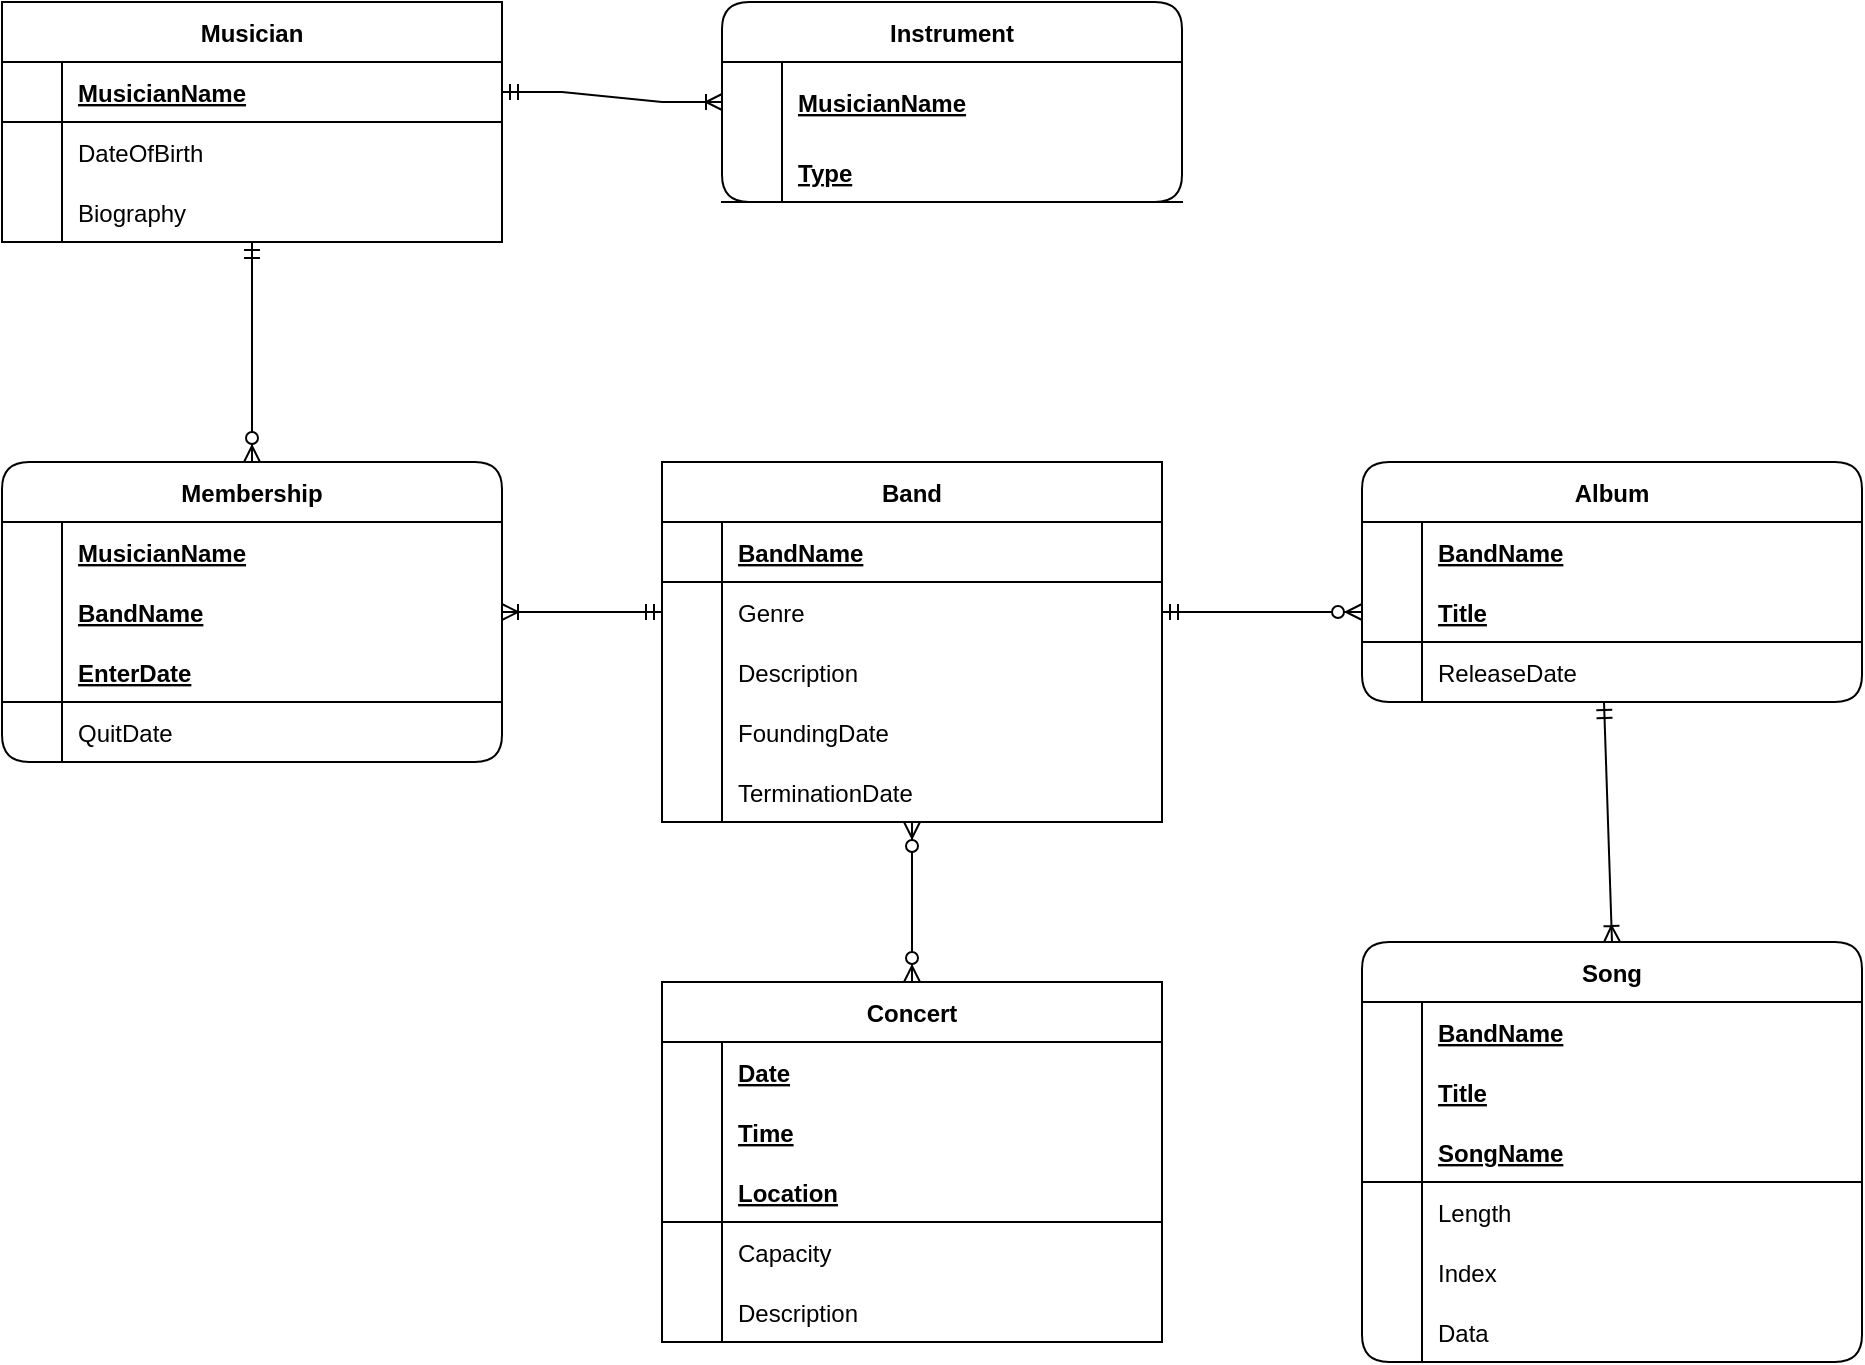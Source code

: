 <mxfile version="20.0.3" type="device"><diagram id="R2lEEEUBdFMjLlhIrx00" name="Page-1"><mxGraphModel dx="1422" dy="794" grid="1" gridSize="10" guides="1" tooltips="1" connect="1" arrows="1" fold="1" page="1" pageScale="1" pageWidth="850" pageHeight="1100" math="0" shadow="0" extFonts="Permanent Marker^https://fonts.googleapis.com/css?family=Permanent+Marker"><root><mxCell id="0"/><mxCell id="1" parent="0"/><mxCell id="C-vyLk0tnHw3VtMMgP7b-2" value="Instrument" style="shape=table;startSize=30;container=1;collapsible=1;childLayout=tableLayout;fixedRows=1;rowLines=0;fontStyle=1;align=center;resizeLast=1;rounded=1;" parent="1" vertex="1"><mxGeometry x="480" y="120" width="230" height="100" as="geometry"/></mxCell><mxCell id="hMFvulnl0Orp4dNwQK6t-11" value="" style="shape=partialRectangle;collapsible=0;dropTarget=0;pointerEvents=0;fillColor=none;points=[[0,0.5],[1,0.5]];portConstraint=eastwest;top=0;left=0;right=0;bottom=0;" parent="C-vyLk0tnHw3VtMMgP7b-2" vertex="1"><mxGeometry y="30" width="230" height="40" as="geometry"/></mxCell><mxCell id="hMFvulnl0Orp4dNwQK6t-12" value="" style="shape=partialRectangle;overflow=hidden;connectable=0;fillColor=none;top=0;left=0;bottom=0;right=0;fontStyle=1;" parent="hMFvulnl0Orp4dNwQK6t-11" vertex="1"><mxGeometry width="30" height="40" as="geometry"><mxRectangle width="30" height="40" as="alternateBounds"/></mxGeometry></mxCell><mxCell id="hMFvulnl0Orp4dNwQK6t-13" value="MusicianName" style="shape=partialRectangle;overflow=hidden;connectable=0;fillColor=none;top=0;left=0;bottom=0;right=0;align=left;spacingLeft=6;fontStyle=5;" parent="hMFvulnl0Orp4dNwQK6t-11" vertex="1"><mxGeometry x="30" width="200" height="40" as="geometry"><mxRectangle width="200" height="40" as="alternateBounds"/></mxGeometry></mxCell><mxCell id="hMFvulnl0Orp4dNwQK6t-18" value="" style="shape=partialRectangle;collapsible=0;dropTarget=0;pointerEvents=0;fillColor=none;points=[[0,0.5],[1,0.5]];portConstraint=eastwest;top=0;left=0;right=0;bottom=1;" parent="C-vyLk0tnHw3VtMMgP7b-2" vertex="1"><mxGeometry y="70" width="230" height="30" as="geometry"/></mxCell><mxCell id="hMFvulnl0Orp4dNwQK6t-19" value="" style="shape=partialRectangle;overflow=hidden;connectable=0;fillColor=none;top=0;left=0;bottom=0;right=0;fontStyle=1;" parent="hMFvulnl0Orp4dNwQK6t-18" vertex="1"><mxGeometry width="30" height="30" as="geometry"><mxRectangle width="30" height="30" as="alternateBounds"/></mxGeometry></mxCell><mxCell id="hMFvulnl0Orp4dNwQK6t-20" value="Type" style="shape=partialRectangle;overflow=hidden;connectable=0;fillColor=none;top=0;left=0;bottom=0;right=0;align=left;spacingLeft=6;fontStyle=5;" parent="hMFvulnl0Orp4dNwQK6t-18" vertex="1"><mxGeometry x="30" width="200" height="30" as="geometry"><mxRectangle width="200" height="30" as="alternateBounds"/></mxGeometry></mxCell><mxCell id="C-vyLk0tnHw3VtMMgP7b-13" value="Membership" style="shape=table;startSize=30;container=1;collapsible=1;childLayout=tableLayout;fixedRows=1;rowLines=0;fontStyle=1;align=center;resizeLast=1;rounded=1;" parent="1" vertex="1"><mxGeometry x="120" y="350" width="250" height="150" as="geometry"/></mxCell><mxCell id="C-vyLk0tnHw3VtMMgP7b-14" value="" style="shape=partialRectangle;collapsible=0;dropTarget=0;pointerEvents=0;fillColor=none;points=[[0,0.5],[1,0.5]];portConstraint=eastwest;top=0;left=0;right=0;bottom=0;" parent="C-vyLk0tnHw3VtMMgP7b-13" vertex="1"><mxGeometry y="30" width="250" height="30" as="geometry"/></mxCell><mxCell id="C-vyLk0tnHw3VtMMgP7b-15" value="" style="shape=partialRectangle;overflow=hidden;connectable=0;fillColor=none;top=0;left=0;bottom=0;right=0;fontStyle=1;" parent="C-vyLk0tnHw3VtMMgP7b-14" vertex="1"><mxGeometry width="30" height="30" as="geometry"><mxRectangle width="30" height="30" as="alternateBounds"/></mxGeometry></mxCell><mxCell id="C-vyLk0tnHw3VtMMgP7b-16" value="MusicianName" style="shape=partialRectangle;overflow=hidden;connectable=0;fillColor=none;top=0;left=0;bottom=0;right=0;align=left;spacingLeft=6;fontStyle=5;" parent="C-vyLk0tnHw3VtMMgP7b-14" vertex="1"><mxGeometry x="30" width="220" height="30" as="geometry"><mxRectangle width="220" height="30" as="alternateBounds"/></mxGeometry></mxCell><mxCell id="hMFvulnl0Orp4dNwQK6t-25" value="" style="shape=partialRectangle;collapsible=0;dropTarget=0;pointerEvents=0;fillColor=none;points=[[0,0.5],[1,0.5]];portConstraint=eastwest;top=0;left=0;right=0;bottom=0;" parent="C-vyLk0tnHw3VtMMgP7b-13" vertex="1"><mxGeometry y="60" width="250" height="30" as="geometry"/></mxCell><mxCell id="hMFvulnl0Orp4dNwQK6t-26" value="" style="shape=partialRectangle;overflow=hidden;connectable=0;fillColor=none;top=0;left=0;bottom=0;right=0;fontStyle=1;" parent="hMFvulnl0Orp4dNwQK6t-25" vertex="1"><mxGeometry width="30" height="30" as="geometry"><mxRectangle width="30" height="30" as="alternateBounds"/></mxGeometry></mxCell><mxCell id="hMFvulnl0Orp4dNwQK6t-27" value="BandName" style="shape=partialRectangle;overflow=hidden;connectable=0;fillColor=none;top=0;left=0;bottom=0;right=0;align=left;spacingLeft=6;fontStyle=5;" parent="hMFvulnl0Orp4dNwQK6t-25" vertex="1"><mxGeometry x="30" width="220" height="30" as="geometry"><mxRectangle width="220" height="30" as="alternateBounds"/></mxGeometry></mxCell><mxCell id="hMFvulnl0Orp4dNwQK6t-22" value="" style="shape=partialRectangle;collapsible=0;dropTarget=0;pointerEvents=0;fillColor=none;points=[[0,0.5],[1,0.5]];portConstraint=eastwest;top=0;left=0;right=0;bottom=1;" parent="C-vyLk0tnHw3VtMMgP7b-13" vertex="1"><mxGeometry y="90" width="250" height="30" as="geometry"/></mxCell><mxCell id="hMFvulnl0Orp4dNwQK6t-23" value="" style="shape=partialRectangle;overflow=hidden;connectable=0;fillColor=none;top=0;left=0;bottom=0;right=0;fontStyle=1;" parent="hMFvulnl0Orp4dNwQK6t-22" vertex="1"><mxGeometry width="30" height="30" as="geometry"><mxRectangle width="30" height="30" as="alternateBounds"/></mxGeometry></mxCell><mxCell id="hMFvulnl0Orp4dNwQK6t-24" value="EnterDate" style="shape=partialRectangle;overflow=hidden;connectable=0;fillColor=none;top=0;left=0;bottom=0;right=0;align=left;spacingLeft=6;fontStyle=5;" parent="hMFvulnl0Orp4dNwQK6t-22" vertex="1"><mxGeometry x="30" width="220" height="30" as="geometry"><mxRectangle width="220" height="30" as="alternateBounds"/></mxGeometry></mxCell><mxCell id="C-vyLk0tnHw3VtMMgP7b-17" value="" style="shape=partialRectangle;collapsible=0;dropTarget=0;pointerEvents=0;fillColor=none;points=[[0,0.5],[1,0.5]];portConstraint=eastwest;top=0;left=0;right=0;bottom=0;" parent="C-vyLk0tnHw3VtMMgP7b-13" vertex="1"><mxGeometry y="120" width="250" height="30" as="geometry"/></mxCell><mxCell id="C-vyLk0tnHw3VtMMgP7b-18" value="" style="shape=partialRectangle;overflow=hidden;connectable=0;fillColor=none;top=0;left=0;bottom=0;right=0;" parent="C-vyLk0tnHw3VtMMgP7b-17" vertex="1"><mxGeometry width="30" height="30" as="geometry"><mxRectangle width="30" height="30" as="alternateBounds"/></mxGeometry></mxCell><mxCell id="C-vyLk0tnHw3VtMMgP7b-19" value="QuitDate" style="shape=partialRectangle;overflow=hidden;connectable=0;fillColor=none;top=0;left=0;bottom=0;right=0;align=left;spacingLeft=6;" parent="C-vyLk0tnHw3VtMMgP7b-17" vertex="1"><mxGeometry x="30" width="220" height="30" as="geometry"><mxRectangle width="220" height="30" as="alternateBounds"/></mxGeometry></mxCell><mxCell id="C-vyLk0tnHw3VtMMgP7b-23" value="Musician" style="shape=table;startSize=30;container=1;collapsible=1;childLayout=tableLayout;fixedRows=1;rowLines=0;fontStyle=1;align=center;resizeLast=1;" parent="1" vertex="1"><mxGeometry x="120" y="120" width="250" height="120" as="geometry"/></mxCell><mxCell id="C-vyLk0tnHw3VtMMgP7b-24" value="" style="shape=partialRectangle;collapsible=0;dropTarget=0;pointerEvents=0;fillColor=none;points=[[0,0.5],[1,0.5]];portConstraint=eastwest;top=0;left=0;right=0;bottom=1;" parent="C-vyLk0tnHw3VtMMgP7b-23" vertex="1"><mxGeometry y="30" width="250" height="30" as="geometry"/></mxCell><mxCell id="C-vyLk0tnHw3VtMMgP7b-25" value="" style="shape=partialRectangle;overflow=hidden;connectable=0;fillColor=none;top=0;left=0;bottom=0;right=0;fontStyle=1;" parent="C-vyLk0tnHw3VtMMgP7b-24" vertex="1"><mxGeometry width="30" height="30" as="geometry"><mxRectangle width="30" height="30" as="alternateBounds"/></mxGeometry></mxCell><mxCell id="C-vyLk0tnHw3VtMMgP7b-26" value="MusicianName" style="shape=partialRectangle;overflow=hidden;connectable=0;fillColor=none;top=0;left=0;bottom=0;right=0;align=left;spacingLeft=6;fontStyle=5;" parent="C-vyLk0tnHw3VtMMgP7b-24" vertex="1"><mxGeometry x="30" width="220" height="30" as="geometry"><mxRectangle width="220" height="30" as="alternateBounds"/></mxGeometry></mxCell><mxCell id="C-vyLk0tnHw3VtMMgP7b-27" value="" style="shape=partialRectangle;collapsible=0;dropTarget=0;pointerEvents=0;fillColor=none;points=[[0,0.5],[1,0.5]];portConstraint=eastwest;top=0;left=0;right=0;bottom=0;" parent="C-vyLk0tnHw3VtMMgP7b-23" vertex="1"><mxGeometry y="60" width="250" height="30" as="geometry"/></mxCell><mxCell id="C-vyLk0tnHw3VtMMgP7b-28" value="" style="shape=partialRectangle;overflow=hidden;connectable=0;fillColor=none;top=0;left=0;bottom=0;right=0;" parent="C-vyLk0tnHw3VtMMgP7b-27" vertex="1"><mxGeometry width="30" height="30" as="geometry"><mxRectangle width="30" height="30" as="alternateBounds"/></mxGeometry></mxCell><mxCell id="C-vyLk0tnHw3VtMMgP7b-29" value="DateOfBirth" style="shape=partialRectangle;overflow=hidden;connectable=0;fillColor=none;top=0;left=0;bottom=0;right=0;align=left;spacingLeft=6;" parent="C-vyLk0tnHw3VtMMgP7b-27" vertex="1"><mxGeometry x="30" width="220" height="30" as="geometry"><mxRectangle width="220" height="30" as="alternateBounds"/></mxGeometry></mxCell><mxCell id="hMFvulnl0Orp4dNwQK6t-1" value="" style="shape=partialRectangle;collapsible=0;dropTarget=0;pointerEvents=0;fillColor=none;points=[[0,0.5],[1,0.5]];portConstraint=eastwest;top=0;left=0;right=0;bottom=0;" parent="C-vyLk0tnHw3VtMMgP7b-23" vertex="1"><mxGeometry y="90" width="250" height="30" as="geometry"/></mxCell><mxCell id="hMFvulnl0Orp4dNwQK6t-2" value="" style="shape=partialRectangle;overflow=hidden;connectable=0;fillColor=none;top=0;left=0;bottom=0;right=0;" parent="hMFvulnl0Orp4dNwQK6t-1" vertex="1"><mxGeometry width="30" height="30" as="geometry"><mxRectangle width="30" height="30" as="alternateBounds"/></mxGeometry></mxCell><mxCell id="hMFvulnl0Orp4dNwQK6t-3" value="Biography" style="shape=partialRectangle;overflow=hidden;connectable=0;fillColor=none;top=0;left=0;bottom=0;right=0;align=left;spacingLeft=6;" parent="hMFvulnl0Orp4dNwQK6t-1" vertex="1"><mxGeometry x="30" width="220" height="30" as="geometry"><mxRectangle width="220" height="30" as="alternateBounds"/></mxGeometry></mxCell><mxCell id="hMFvulnl0Orp4dNwQK6t-21" value="" style="edgeStyle=entityRelationEdgeStyle;fontSize=12;html=1;endArrow=ERoneToMany;startArrow=ERmandOne;rounded=0;entryX=0;entryY=0.5;entryDx=0;entryDy=0;exitX=1;exitY=0.5;exitDx=0;exitDy=0;" parent="1" source="C-vyLk0tnHw3VtMMgP7b-24" target="hMFvulnl0Orp4dNwQK6t-11" edge="1"><mxGeometry width="100" height="100" relative="1" as="geometry"><mxPoint x="360" y="350" as="sourcePoint"/><mxPoint x="460" y="250" as="targetPoint"/></mxGeometry></mxCell><mxCell id="hMFvulnl0Orp4dNwQK6t-28" value="Band" style="shape=table;startSize=30;container=1;collapsible=1;childLayout=tableLayout;fixedRows=1;rowLines=0;fontStyle=1;align=center;resizeLast=1;" parent="1" vertex="1"><mxGeometry x="450" y="350" width="250" height="180" as="geometry"/></mxCell><mxCell id="hMFvulnl0Orp4dNwQK6t-29" value="" style="shape=partialRectangle;collapsible=0;dropTarget=0;pointerEvents=0;fillColor=none;points=[[0,0.5],[1,0.5]];portConstraint=eastwest;top=0;left=0;right=0;bottom=1;" parent="hMFvulnl0Orp4dNwQK6t-28" vertex="1"><mxGeometry y="30" width="250" height="30" as="geometry"/></mxCell><mxCell id="hMFvulnl0Orp4dNwQK6t-30" value="" style="shape=partialRectangle;overflow=hidden;connectable=0;fillColor=none;top=0;left=0;bottom=0;right=0;fontStyle=1;" parent="hMFvulnl0Orp4dNwQK6t-29" vertex="1"><mxGeometry width="30" height="30" as="geometry"><mxRectangle width="30" height="30" as="alternateBounds"/></mxGeometry></mxCell><mxCell id="hMFvulnl0Orp4dNwQK6t-31" value="BandName" style="shape=partialRectangle;overflow=hidden;connectable=0;fillColor=none;top=0;left=0;bottom=0;right=0;align=left;spacingLeft=6;fontStyle=5;" parent="hMFvulnl0Orp4dNwQK6t-29" vertex="1"><mxGeometry x="30" width="220" height="30" as="geometry"><mxRectangle width="220" height="30" as="alternateBounds"/></mxGeometry></mxCell><mxCell id="hMFvulnl0Orp4dNwQK6t-38" value="" style="shape=partialRectangle;collapsible=0;dropTarget=0;pointerEvents=0;fillColor=none;points=[[0,0.5],[1,0.5]];portConstraint=eastwest;top=0;left=0;right=0;bottom=0;" parent="hMFvulnl0Orp4dNwQK6t-28" vertex="1"><mxGeometry y="60" width="250" height="30" as="geometry"/></mxCell><mxCell id="hMFvulnl0Orp4dNwQK6t-39" value="" style="shape=partialRectangle;overflow=hidden;connectable=0;fillColor=none;top=0;left=0;bottom=0;right=0;" parent="hMFvulnl0Orp4dNwQK6t-38" vertex="1"><mxGeometry width="30" height="30" as="geometry"><mxRectangle width="30" height="30" as="alternateBounds"/></mxGeometry></mxCell><mxCell id="hMFvulnl0Orp4dNwQK6t-40" value="Genre" style="shape=partialRectangle;overflow=hidden;connectable=0;fillColor=none;top=0;left=0;bottom=0;right=0;align=left;spacingLeft=6;" parent="hMFvulnl0Orp4dNwQK6t-38" vertex="1"><mxGeometry x="30" width="220" height="30" as="geometry"><mxRectangle width="220" height="30" as="alternateBounds"/></mxGeometry></mxCell><mxCell id="PQ4qTFATk-oJu7mtaYmG-1" value="" style="shape=partialRectangle;collapsible=0;dropTarget=0;pointerEvents=0;fillColor=none;points=[[0,0.5],[1,0.5]];portConstraint=eastwest;top=0;left=0;right=0;bottom=0;" parent="hMFvulnl0Orp4dNwQK6t-28" vertex="1"><mxGeometry y="90" width="250" height="30" as="geometry"/></mxCell><mxCell id="PQ4qTFATk-oJu7mtaYmG-2" value="" style="shape=partialRectangle;overflow=hidden;connectable=0;fillColor=none;top=0;left=0;bottom=0;right=0;" parent="PQ4qTFATk-oJu7mtaYmG-1" vertex="1"><mxGeometry width="30" height="30" as="geometry"><mxRectangle width="30" height="30" as="alternateBounds"/></mxGeometry></mxCell><mxCell id="PQ4qTFATk-oJu7mtaYmG-3" value="Description" style="shape=partialRectangle;overflow=hidden;connectable=0;fillColor=none;top=0;left=0;bottom=0;right=0;align=left;spacingLeft=6;" parent="PQ4qTFATk-oJu7mtaYmG-1" vertex="1"><mxGeometry x="30" width="220" height="30" as="geometry"><mxRectangle width="220" height="30" as="alternateBounds"/></mxGeometry></mxCell><mxCell id="hMFvulnl0Orp4dNwQK6t-42" value="" style="shape=partialRectangle;collapsible=0;dropTarget=0;pointerEvents=0;fillColor=none;points=[[0,0.5],[1,0.5]];portConstraint=eastwest;top=0;left=0;right=0;bottom=0;" parent="hMFvulnl0Orp4dNwQK6t-28" vertex="1"><mxGeometry y="120" width="250" height="30" as="geometry"/></mxCell><mxCell id="hMFvulnl0Orp4dNwQK6t-43" value="" style="shape=partialRectangle;overflow=hidden;connectable=0;fillColor=none;top=0;left=0;bottom=0;right=0;" parent="hMFvulnl0Orp4dNwQK6t-42" vertex="1"><mxGeometry width="30" height="30" as="geometry"><mxRectangle width="30" height="30" as="alternateBounds"/></mxGeometry></mxCell><mxCell id="hMFvulnl0Orp4dNwQK6t-44" value="FoundingDate" style="shape=partialRectangle;overflow=hidden;connectable=0;fillColor=none;top=0;left=0;bottom=0;right=0;align=left;spacingLeft=6;" parent="hMFvulnl0Orp4dNwQK6t-42" vertex="1"><mxGeometry x="30" width="220" height="30" as="geometry"><mxRectangle width="220" height="30" as="alternateBounds"/></mxGeometry></mxCell><mxCell id="hMFvulnl0Orp4dNwQK6t-45" value="" style="shape=partialRectangle;collapsible=0;dropTarget=0;pointerEvents=0;fillColor=none;points=[[0,0.5],[1,0.5]];portConstraint=eastwest;top=0;left=0;right=0;bottom=0;" parent="hMFvulnl0Orp4dNwQK6t-28" vertex="1"><mxGeometry y="150" width="250" height="30" as="geometry"/></mxCell><mxCell id="hMFvulnl0Orp4dNwQK6t-46" value="" style="shape=partialRectangle;overflow=hidden;connectable=0;fillColor=none;top=0;left=0;bottom=0;right=0;" parent="hMFvulnl0Orp4dNwQK6t-45" vertex="1"><mxGeometry width="30" height="30" as="geometry"><mxRectangle width="30" height="30" as="alternateBounds"/></mxGeometry></mxCell><mxCell id="hMFvulnl0Orp4dNwQK6t-47" value="TerminationDate" style="shape=partialRectangle;overflow=hidden;connectable=0;fillColor=none;top=0;left=0;bottom=0;right=0;align=left;spacingLeft=6;" parent="hMFvulnl0Orp4dNwQK6t-45" vertex="1"><mxGeometry x="30" width="220" height="30" as="geometry"><mxRectangle width="220" height="30" as="alternateBounds"/></mxGeometry></mxCell><mxCell id="hMFvulnl0Orp4dNwQK6t-41" value="" style="fontSize=12;html=1;endArrow=ERzeroToMany;startArrow=ERmandOne;rounded=0;entryX=0.5;entryY=0;entryDx=0;entryDy=0;elbow=vertical;" parent="1" source="hMFvulnl0Orp4dNwQK6t-1" target="C-vyLk0tnHw3VtMMgP7b-13" edge="1"><mxGeometry width="100" height="100" relative="1" as="geometry"><mxPoint x="245" y="272.01" as="sourcePoint"/><mxPoint x="350" y="320" as="targetPoint"/></mxGeometry></mxCell><mxCell id="hMFvulnl0Orp4dNwQK6t-52" value="Album" style="shape=table;startSize=30;container=1;collapsible=1;childLayout=tableLayout;fixedRows=1;rowLines=0;fontStyle=1;align=center;resizeLast=1;rounded=1;" parent="1" vertex="1"><mxGeometry x="800" y="350" width="250" height="120" as="geometry"/></mxCell><mxCell id="hMFvulnl0Orp4dNwQK6t-53" value="" style="shape=partialRectangle;collapsible=0;dropTarget=0;pointerEvents=0;fillColor=none;points=[[0,0.5],[1,0.5]];portConstraint=eastwest;top=0;left=0;right=0;bottom=0;" parent="hMFvulnl0Orp4dNwQK6t-52" vertex="1"><mxGeometry y="30" width="250" height="30" as="geometry"/></mxCell><mxCell id="hMFvulnl0Orp4dNwQK6t-54" value="" style="shape=partialRectangle;overflow=hidden;connectable=0;fillColor=none;top=0;left=0;bottom=0;right=0;fontStyle=1;" parent="hMFvulnl0Orp4dNwQK6t-53" vertex="1"><mxGeometry width="30" height="30" as="geometry"><mxRectangle width="30" height="30" as="alternateBounds"/></mxGeometry></mxCell><mxCell id="hMFvulnl0Orp4dNwQK6t-55" value="BandName" style="shape=partialRectangle;overflow=hidden;connectable=0;fillColor=none;top=0;left=0;bottom=0;right=0;align=left;spacingLeft=6;fontStyle=5;" parent="hMFvulnl0Orp4dNwQK6t-53" vertex="1"><mxGeometry x="30" width="220" height="30" as="geometry"><mxRectangle width="220" height="30" as="alternateBounds"/></mxGeometry></mxCell><mxCell id="hMFvulnl0Orp4dNwQK6t-68" value="" style="shape=partialRectangle;collapsible=0;dropTarget=0;pointerEvents=0;fillColor=none;points=[[0,0.5],[1,0.5]];portConstraint=eastwest;top=0;left=0;right=0;bottom=1;" parent="hMFvulnl0Orp4dNwQK6t-52" vertex="1"><mxGeometry y="60" width="250" height="30" as="geometry"/></mxCell><mxCell id="hMFvulnl0Orp4dNwQK6t-69" value="" style="shape=partialRectangle;overflow=hidden;connectable=0;fillColor=none;top=0;left=0;bottom=0;right=0;fontStyle=1;" parent="hMFvulnl0Orp4dNwQK6t-68" vertex="1"><mxGeometry width="30" height="30" as="geometry"><mxRectangle width="30" height="30" as="alternateBounds"/></mxGeometry></mxCell><mxCell id="hMFvulnl0Orp4dNwQK6t-70" value="Title" style="shape=partialRectangle;overflow=hidden;connectable=0;fillColor=none;top=0;left=0;bottom=0;right=0;align=left;spacingLeft=6;fontStyle=5;" parent="hMFvulnl0Orp4dNwQK6t-68" vertex="1"><mxGeometry x="30" width="220" height="30" as="geometry"><mxRectangle width="220" height="30" as="alternateBounds"/></mxGeometry></mxCell><mxCell id="hMFvulnl0Orp4dNwQK6t-56" value="" style="shape=partialRectangle;collapsible=0;dropTarget=0;pointerEvents=0;fillColor=none;points=[[0,0.5],[1,0.5]];portConstraint=eastwest;top=0;left=0;right=0;bottom=0;" parent="hMFvulnl0Orp4dNwQK6t-52" vertex="1"><mxGeometry y="90" width="250" height="30" as="geometry"/></mxCell><mxCell id="hMFvulnl0Orp4dNwQK6t-57" value="" style="shape=partialRectangle;overflow=hidden;connectable=0;fillColor=none;top=0;left=0;bottom=0;right=0;" parent="hMFvulnl0Orp4dNwQK6t-56" vertex="1"><mxGeometry width="30" height="30" as="geometry"><mxRectangle width="30" height="30" as="alternateBounds"/></mxGeometry></mxCell><mxCell id="hMFvulnl0Orp4dNwQK6t-58" value="ReleaseDate" style="shape=partialRectangle;overflow=hidden;connectable=0;fillColor=none;top=0;left=0;bottom=0;right=0;align=left;spacingLeft=6;" parent="hMFvulnl0Orp4dNwQK6t-56" vertex="1"><mxGeometry x="30" width="220" height="30" as="geometry"><mxRectangle width="220" height="30" as="alternateBounds"/></mxGeometry></mxCell><mxCell id="hMFvulnl0Orp4dNwQK6t-71" value="" style="fontSize=12;html=1;endArrow=ERzeroToMany;startArrow=ERmandOne;rounded=0;exitX=1;exitY=0.5;exitDx=0;exitDy=0;entryX=0;entryY=0.5;entryDx=0;entryDy=0;elbow=vertical;edgeStyle=entityRelationEdgeStyle;" parent="1" source="hMFvulnl0Orp4dNwQK6t-38" target="hMFvulnl0Orp4dNwQK6t-68" edge="1"><mxGeometry width="100" height="100" relative="1" as="geometry"><mxPoint x="790" y="500" as="sourcePoint"/><mxPoint x="710" y="500" as="targetPoint"/></mxGeometry></mxCell><mxCell id="hMFvulnl0Orp4dNwQK6t-72" value="Song" style="shape=table;startSize=30;container=1;collapsible=1;childLayout=tableLayout;fixedRows=1;rowLines=0;fontStyle=1;align=center;resizeLast=1;rounded=1;" parent="1" vertex="1"><mxGeometry x="800" y="590" width="250" height="210" as="geometry"/></mxCell><mxCell id="hMFvulnl0Orp4dNwQK6t-73" value="" style="shape=partialRectangle;collapsible=0;dropTarget=0;pointerEvents=0;fillColor=none;points=[[0,0.5],[1,0.5]];portConstraint=eastwest;top=0;left=0;right=0;bottom=0;" parent="hMFvulnl0Orp4dNwQK6t-72" vertex="1"><mxGeometry y="30" width="250" height="30" as="geometry"/></mxCell><mxCell id="hMFvulnl0Orp4dNwQK6t-74" value="" style="shape=partialRectangle;overflow=hidden;connectable=0;fillColor=none;top=0;left=0;bottom=0;right=0;fontStyle=1;" parent="hMFvulnl0Orp4dNwQK6t-73" vertex="1"><mxGeometry width="30" height="30" as="geometry"><mxRectangle width="30" height="30" as="alternateBounds"/></mxGeometry></mxCell><mxCell id="hMFvulnl0Orp4dNwQK6t-75" value="BandName" style="shape=partialRectangle;overflow=hidden;connectable=0;fillColor=none;top=0;left=0;bottom=0;right=0;align=left;spacingLeft=6;fontStyle=5;" parent="hMFvulnl0Orp4dNwQK6t-73" vertex="1"><mxGeometry x="30" width="220" height="30" as="geometry"><mxRectangle width="220" height="30" as="alternateBounds"/></mxGeometry></mxCell><mxCell id="hMFvulnl0Orp4dNwQK6t-76" value="" style="shape=partialRectangle;collapsible=0;dropTarget=0;pointerEvents=0;fillColor=none;points=[[0,0.5],[1,0.5]];portConstraint=eastwest;top=0;left=0;right=0;bottom=0;" parent="hMFvulnl0Orp4dNwQK6t-72" vertex="1"><mxGeometry y="60" width="250" height="30" as="geometry"/></mxCell><mxCell id="hMFvulnl0Orp4dNwQK6t-77" value="" style="shape=partialRectangle;overflow=hidden;connectable=0;fillColor=none;top=0;left=0;bottom=0;right=0;fontStyle=1;" parent="hMFvulnl0Orp4dNwQK6t-76" vertex="1"><mxGeometry width="30" height="30" as="geometry"><mxRectangle width="30" height="30" as="alternateBounds"/></mxGeometry></mxCell><mxCell id="hMFvulnl0Orp4dNwQK6t-78" value="Title" style="shape=partialRectangle;overflow=hidden;connectable=0;fillColor=none;top=0;left=0;bottom=0;right=0;align=left;spacingLeft=6;fontStyle=5;" parent="hMFvulnl0Orp4dNwQK6t-76" vertex="1"><mxGeometry x="30" width="220" height="30" as="geometry"><mxRectangle width="220" height="30" as="alternateBounds"/></mxGeometry></mxCell><mxCell id="hMFvulnl0Orp4dNwQK6t-85" value="" style="shape=partialRectangle;collapsible=0;dropTarget=0;pointerEvents=0;fillColor=none;points=[[0,0.5],[1,0.5]];portConstraint=eastwest;top=0;left=0;right=0;bottom=1;" parent="hMFvulnl0Orp4dNwQK6t-72" vertex="1"><mxGeometry y="90" width="250" height="30" as="geometry"/></mxCell><mxCell id="hMFvulnl0Orp4dNwQK6t-86" value="" style="shape=partialRectangle;overflow=hidden;connectable=0;fillColor=none;top=0;left=0;bottom=0;right=0;fontStyle=1;" parent="hMFvulnl0Orp4dNwQK6t-85" vertex="1"><mxGeometry width="30" height="30" as="geometry"><mxRectangle width="30" height="30" as="alternateBounds"/></mxGeometry></mxCell><mxCell id="hMFvulnl0Orp4dNwQK6t-87" value="SongName" style="shape=partialRectangle;overflow=hidden;connectable=0;fillColor=none;top=0;left=0;bottom=0;right=0;align=left;spacingLeft=6;fontStyle=5;" parent="hMFvulnl0Orp4dNwQK6t-85" vertex="1"><mxGeometry x="30" width="220" height="30" as="geometry"><mxRectangle width="220" height="30" as="alternateBounds"/></mxGeometry></mxCell><mxCell id="hMFvulnl0Orp4dNwQK6t-79" value="" style="shape=partialRectangle;collapsible=0;dropTarget=0;pointerEvents=0;fillColor=none;points=[[0,0.5],[1,0.5]];portConstraint=eastwest;top=0;left=0;right=0;bottom=0;" parent="hMFvulnl0Orp4dNwQK6t-72" vertex="1"><mxGeometry y="120" width="250" height="30" as="geometry"/></mxCell><mxCell id="hMFvulnl0Orp4dNwQK6t-80" value="" style="shape=partialRectangle;overflow=hidden;connectable=0;fillColor=none;top=0;left=0;bottom=0;right=0;" parent="hMFvulnl0Orp4dNwQK6t-79" vertex="1"><mxGeometry width="30" height="30" as="geometry"><mxRectangle width="30" height="30" as="alternateBounds"/></mxGeometry></mxCell><mxCell id="hMFvulnl0Orp4dNwQK6t-81" value="Length" style="shape=partialRectangle;overflow=hidden;connectable=0;fillColor=none;top=0;left=0;bottom=0;right=0;align=left;spacingLeft=6;" parent="hMFvulnl0Orp4dNwQK6t-79" vertex="1"><mxGeometry x="30" width="220" height="30" as="geometry"><mxRectangle width="220" height="30" as="alternateBounds"/></mxGeometry></mxCell><mxCell id="hMFvulnl0Orp4dNwQK6t-82" value="" style="shape=partialRectangle;collapsible=0;dropTarget=0;pointerEvents=0;fillColor=none;points=[[0,0.5],[1,0.5]];portConstraint=eastwest;top=0;left=0;right=0;bottom=0;" parent="hMFvulnl0Orp4dNwQK6t-72" vertex="1"><mxGeometry y="150" width="250" height="30" as="geometry"/></mxCell><mxCell id="hMFvulnl0Orp4dNwQK6t-83" value="" style="shape=partialRectangle;overflow=hidden;connectable=0;fillColor=none;top=0;left=0;bottom=0;right=0;" parent="hMFvulnl0Orp4dNwQK6t-82" vertex="1"><mxGeometry width="30" height="30" as="geometry"><mxRectangle width="30" height="30" as="alternateBounds"/></mxGeometry></mxCell><mxCell id="hMFvulnl0Orp4dNwQK6t-84" value="Index" style="shape=partialRectangle;overflow=hidden;connectable=0;fillColor=none;top=0;left=0;bottom=0;right=0;align=left;spacingLeft=6;" parent="hMFvulnl0Orp4dNwQK6t-82" vertex="1"><mxGeometry x="30" width="220" height="30" as="geometry"><mxRectangle width="220" height="30" as="alternateBounds"/></mxGeometry></mxCell><mxCell id="hMFvulnl0Orp4dNwQK6t-88" value="" style="shape=partialRectangle;collapsible=0;dropTarget=0;pointerEvents=0;fillColor=none;points=[[0,0.5],[1,0.5]];portConstraint=eastwest;top=0;left=0;right=0;bottom=0;" parent="hMFvulnl0Orp4dNwQK6t-72" vertex="1"><mxGeometry y="180" width="250" height="30" as="geometry"/></mxCell><mxCell id="hMFvulnl0Orp4dNwQK6t-89" value="" style="shape=partialRectangle;overflow=hidden;connectable=0;fillColor=none;top=0;left=0;bottom=0;right=0;" parent="hMFvulnl0Orp4dNwQK6t-88" vertex="1"><mxGeometry width="30" height="30" as="geometry"><mxRectangle width="30" height="30" as="alternateBounds"/></mxGeometry></mxCell><mxCell id="hMFvulnl0Orp4dNwQK6t-90" value="Data" style="shape=partialRectangle;overflow=hidden;connectable=0;fillColor=none;top=0;left=0;bottom=0;right=0;align=left;spacingLeft=6;" parent="hMFvulnl0Orp4dNwQK6t-88" vertex="1"><mxGeometry x="30" width="220" height="30" as="geometry"><mxRectangle width="220" height="30" as="alternateBounds"/></mxGeometry></mxCell><mxCell id="hMFvulnl0Orp4dNwQK6t-91" value="" style="fontSize=12;html=1;endArrow=ERoneToMany;startArrow=ERmandOne;rounded=0;entryX=0.5;entryY=0;entryDx=0;entryDy=0;exitX=0.484;exitY=1;exitDx=0;exitDy=0;exitPerimeter=0;" parent="1" source="hMFvulnl0Orp4dNwQK6t-56" target="hMFvulnl0Orp4dNwQK6t-72" edge="1"><mxGeometry width="100" height="100" relative="1" as="geometry"><mxPoint x="925" y="500" as="sourcePoint"/><mxPoint x="960" y="550" as="targetPoint"/></mxGeometry></mxCell><mxCell id="hMFvulnl0Orp4dNwQK6t-92" value="Concert" style="shape=table;startSize=30;container=1;collapsible=1;childLayout=tableLayout;fixedRows=1;rowLines=0;fontStyle=1;align=center;resizeLast=1;rounded=0;" parent="1" vertex="1"><mxGeometry x="450" y="610" width="250" height="180" as="geometry"/></mxCell><mxCell id="hMFvulnl0Orp4dNwQK6t-93" value="" style="shape=partialRectangle;collapsible=0;dropTarget=0;pointerEvents=0;fillColor=none;points=[[0,0.5],[1,0.5]];portConstraint=eastwest;top=0;left=0;right=0;bottom=0;" parent="hMFvulnl0Orp4dNwQK6t-92" vertex="1"><mxGeometry y="30" width="250" height="30" as="geometry"/></mxCell><mxCell id="hMFvulnl0Orp4dNwQK6t-94" value="" style="shape=partialRectangle;overflow=hidden;connectable=0;fillColor=none;top=0;left=0;bottom=0;right=0;fontStyle=1;" parent="hMFvulnl0Orp4dNwQK6t-93" vertex="1"><mxGeometry width="30" height="30" as="geometry"><mxRectangle width="30" height="30" as="alternateBounds"/></mxGeometry></mxCell><mxCell id="hMFvulnl0Orp4dNwQK6t-95" value="Date" style="shape=partialRectangle;overflow=hidden;connectable=0;fillColor=none;top=0;left=0;bottom=0;right=0;align=left;spacingLeft=6;fontStyle=5;" parent="hMFvulnl0Orp4dNwQK6t-93" vertex="1"><mxGeometry x="30" width="220" height="30" as="geometry"><mxRectangle width="220" height="30" as="alternateBounds"/></mxGeometry></mxCell><mxCell id="hMFvulnl0Orp4dNwQK6t-96" value="" style="shape=partialRectangle;collapsible=0;dropTarget=0;pointerEvents=0;fillColor=none;points=[[0,0.5],[1,0.5]];portConstraint=eastwest;top=0;left=0;right=0;bottom=0;" parent="hMFvulnl0Orp4dNwQK6t-92" vertex="1"><mxGeometry y="60" width="250" height="30" as="geometry"/></mxCell><mxCell id="hMFvulnl0Orp4dNwQK6t-97" value="" style="shape=partialRectangle;overflow=hidden;connectable=0;fillColor=none;top=0;left=0;bottom=0;right=0;fontStyle=1;" parent="hMFvulnl0Orp4dNwQK6t-96" vertex="1"><mxGeometry width="30" height="30" as="geometry"><mxRectangle width="30" height="30" as="alternateBounds"/></mxGeometry></mxCell><mxCell id="hMFvulnl0Orp4dNwQK6t-98" value="Time" style="shape=partialRectangle;overflow=hidden;connectable=0;fillColor=none;top=0;left=0;bottom=0;right=0;align=left;spacingLeft=6;fontStyle=5;" parent="hMFvulnl0Orp4dNwQK6t-96" vertex="1"><mxGeometry x="30" width="220" height="30" as="geometry"><mxRectangle width="220" height="30" as="alternateBounds"/></mxGeometry></mxCell><mxCell id="hMFvulnl0Orp4dNwQK6t-99" value="" style="shape=partialRectangle;collapsible=0;dropTarget=0;pointerEvents=0;fillColor=none;points=[[0,0.5],[1,0.5]];portConstraint=eastwest;top=0;left=0;right=0;bottom=1;" parent="hMFvulnl0Orp4dNwQK6t-92" vertex="1"><mxGeometry y="90" width="250" height="30" as="geometry"/></mxCell><mxCell id="hMFvulnl0Orp4dNwQK6t-100" value="" style="shape=partialRectangle;overflow=hidden;connectable=0;fillColor=none;top=0;left=0;bottom=0;right=0;fontStyle=1;" parent="hMFvulnl0Orp4dNwQK6t-99" vertex="1"><mxGeometry width="30" height="30" as="geometry"><mxRectangle width="30" height="30" as="alternateBounds"/></mxGeometry></mxCell><mxCell id="hMFvulnl0Orp4dNwQK6t-101" value="Location" style="shape=partialRectangle;overflow=hidden;connectable=0;fillColor=none;top=0;left=0;bottom=0;right=0;align=left;spacingLeft=6;fontStyle=5;" parent="hMFvulnl0Orp4dNwQK6t-99" vertex="1"><mxGeometry x="30" width="220" height="30" as="geometry"><mxRectangle width="220" height="30" as="alternateBounds"/></mxGeometry></mxCell><mxCell id="hMFvulnl0Orp4dNwQK6t-102" value="" style="shape=partialRectangle;collapsible=0;dropTarget=0;pointerEvents=0;fillColor=none;points=[[0,0.5],[1,0.5]];portConstraint=eastwest;top=0;left=0;right=0;bottom=0;" parent="hMFvulnl0Orp4dNwQK6t-92" vertex="1"><mxGeometry y="120" width="250" height="30" as="geometry"/></mxCell><mxCell id="hMFvulnl0Orp4dNwQK6t-103" value="" style="shape=partialRectangle;overflow=hidden;connectable=0;fillColor=none;top=0;left=0;bottom=0;right=0;" parent="hMFvulnl0Orp4dNwQK6t-102" vertex="1"><mxGeometry width="30" height="30" as="geometry"><mxRectangle width="30" height="30" as="alternateBounds"/></mxGeometry></mxCell><mxCell id="hMFvulnl0Orp4dNwQK6t-104" value="Capacity" style="shape=partialRectangle;overflow=hidden;connectable=0;fillColor=none;top=0;left=0;bottom=0;right=0;align=left;spacingLeft=6;" parent="hMFvulnl0Orp4dNwQK6t-102" vertex="1"><mxGeometry x="30" width="220" height="30" as="geometry"><mxRectangle width="220" height="30" as="alternateBounds"/></mxGeometry></mxCell><mxCell id="hMFvulnl0Orp4dNwQK6t-106" value="" style="shape=partialRectangle;collapsible=0;dropTarget=0;pointerEvents=0;fillColor=none;points=[[0,0.5],[1,0.5]];portConstraint=eastwest;top=0;left=0;right=0;bottom=0;" parent="hMFvulnl0Orp4dNwQK6t-92" vertex="1"><mxGeometry y="150" width="250" height="30" as="geometry"/></mxCell><mxCell id="hMFvulnl0Orp4dNwQK6t-107" value="" style="shape=partialRectangle;overflow=hidden;connectable=0;fillColor=none;top=0;left=0;bottom=0;right=0;" parent="hMFvulnl0Orp4dNwQK6t-106" vertex="1"><mxGeometry width="30" height="30" as="geometry"><mxRectangle width="30" height="30" as="alternateBounds"/></mxGeometry></mxCell><mxCell id="hMFvulnl0Orp4dNwQK6t-108" value="Description" style="shape=partialRectangle;overflow=hidden;connectable=0;fillColor=none;top=0;left=0;bottom=0;right=0;align=left;spacingLeft=6;" parent="hMFvulnl0Orp4dNwQK6t-106" vertex="1"><mxGeometry x="30" width="220" height="30" as="geometry"><mxRectangle width="220" height="30" as="alternateBounds"/></mxGeometry></mxCell><mxCell id="hMFvulnl0Orp4dNwQK6t-105" value="" style="fontSize=12;html=1;endArrow=ERzeroToMany;endFill=1;startArrow=ERzeroToMany;rounded=0;elbow=vertical;exitX=0.5;exitY=0;exitDx=0;exitDy=0;" parent="1" source="hMFvulnl0Orp4dNwQK6t-92" target="hMFvulnl0Orp4dNwQK6t-45" edge="1"><mxGeometry width="100" height="100" relative="1" as="geometry"><mxPoint x="510" y="640" as="sourcePoint"/><mxPoint x="576.0" y="560" as="targetPoint"/></mxGeometry></mxCell><mxCell id="Sy8Qy-WRcrzCGt1I6KJF-1" value="" style="edgeStyle=entityRelationEdgeStyle;fontSize=12;html=1;endArrow=ERoneToMany;startArrow=ERmandOne;rounded=0;exitX=0;exitY=0.5;exitDx=0;exitDy=0;entryX=1;entryY=0.5;entryDx=0;entryDy=0;" edge="1" parent="1" source="hMFvulnl0Orp4dNwQK6t-38" target="hMFvulnl0Orp4dNwQK6t-25"><mxGeometry width="100" height="100" relative="1" as="geometry"><mxPoint x="490" y="540" as="sourcePoint"/><mxPoint x="590" y="440" as="targetPoint"/></mxGeometry></mxCell></root></mxGraphModel></diagram></mxfile>